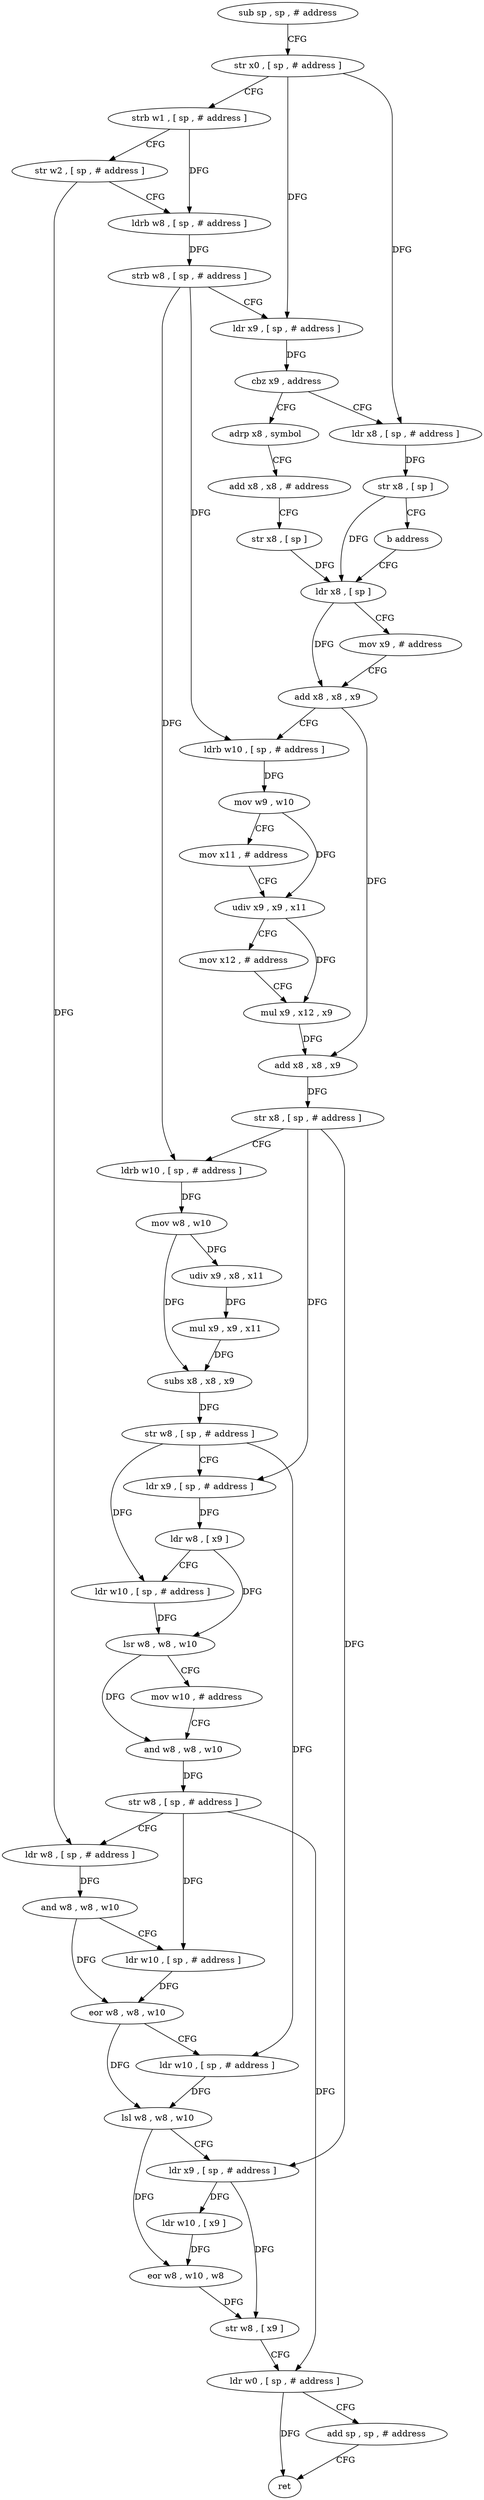 digraph "func" {
"4212896" [label = "sub sp , sp , # address" ]
"4212900" [label = "str x0 , [ sp , # address ]" ]
"4212904" [label = "strb w1 , [ sp , # address ]" ]
"4212908" [label = "str w2 , [ sp , # address ]" ]
"4212912" [label = "ldrb w8 , [ sp , # address ]" ]
"4212916" [label = "strb w8 , [ sp , # address ]" ]
"4212920" [label = "ldr x9 , [ sp , # address ]" ]
"4212924" [label = "cbz x9 , address" ]
"4212940" [label = "adrp x8 , symbol" ]
"4212928" [label = "ldr x8 , [ sp , # address ]" ]
"4212944" [label = "add x8 , x8 , # address" ]
"4212948" [label = "str x8 , [ sp ]" ]
"4212952" [label = "ldr x8 , [ sp ]" ]
"4212932" [label = "str x8 , [ sp ]" ]
"4212936" [label = "b address" ]
"4212956" [label = "mov x9 , # address" ]
"4212960" [label = "add x8 , x8 , x9" ]
"4212964" [label = "ldrb w10 , [ sp , # address ]" ]
"4212968" [label = "mov w9 , w10" ]
"4212972" [label = "mov x11 , # address" ]
"4212976" [label = "udiv x9 , x9 , x11" ]
"4212980" [label = "mov x12 , # address" ]
"4212984" [label = "mul x9 , x12 , x9" ]
"4212988" [label = "add x8 , x8 , x9" ]
"4212992" [label = "str x8 , [ sp , # address ]" ]
"4212996" [label = "ldrb w10 , [ sp , # address ]" ]
"4213000" [label = "mov w8 , w10" ]
"4213004" [label = "udiv x9 , x8 , x11" ]
"4213008" [label = "mul x9 , x9 , x11" ]
"4213012" [label = "subs x8 , x8 , x9" ]
"4213016" [label = "str w8 , [ sp , # address ]" ]
"4213020" [label = "ldr x9 , [ sp , # address ]" ]
"4213024" [label = "ldr w8 , [ x9 ]" ]
"4213028" [label = "ldr w10 , [ sp , # address ]" ]
"4213032" [label = "lsr w8 , w8 , w10" ]
"4213036" [label = "mov w10 , # address" ]
"4213040" [label = "and w8 , w8 , w10" ]
"4213044" [label = "str w8 , [ sp , # address ]" ]
"4213048" [label = "ldr w8 , [ sp , # address ]" ]
"4213052" [label = "and w8 , w8 , w10" ]
"4213056" [label = "ldr w10 , [ sp , # address ]" ]
"4213060" [label = "eor w8 , w8 , w10" ]
"4213064" [label = "ldr w10 , [ sp , # address ]" ]
"4213068" [label = "lsl w8 , w8 , w10" ]
"4213072" [label = "ldr x9 , [ sp , # address ]" ]
"4213076" [label = "ldr w10 , [ x9 ]" ]
"4213080" [label = "eor w8 , w10 , w8" ]
"4213084" [label = "str w8 , [ x9 ]" ]
"4213088" [label = "ldr w0 , [ sp , # address ]" ]
"4213092" [label = "add sp , sp , # address" ]
"4213096" [label = "ret" ]
"4212896" -> "4212900" [ label = "CFG" ]
"4212900" -> "4212904" [ label = "CFG" ]
"4212900" -> "4212920" [ label = "DFG" ]
"4212900" -> "4212928" [ label = "DFG" ]
"4212904" -> "4212908" [ label = "CFG" ]
"4212904" -> "4212912" [ label = "DFG" ]
"4212908" -> "4212912" [ label = "CFG" ]
"4212908" -> "4213048" [ label = "DFG" ]
"4212912" -> "4212916" [ label = "DFG" ]
"4212916" -> "4212920" [ label = "CFG" ]
"4212916" -> "4212964" [ label = "DFG" ]
"4212916" -> "4212996" [ label = "DFG" ]
"4212920" -> "4212924" [ label = "DFG" ]
"4212924" -> "4212940" [ label = "CFG" ]
"4212924" -> "4212928" [ label = "CFG" ]
"4212940" -> "4212944" [ label = "CFG" ]
"4212928" -> "4212932" [ label = "DFG" ]
"4212944" -> "4212948" [ label = "CFG" ]
"4212948" -> "4212952" [ label = "DFG" ]
"4212952" -> "4212956" [ label = "CFG" ]
"4212952" -> "4212960" [ label = "DFG" ]
"4212932" -> "4212936" [ label = "CFG" ]
"4212932" -> "4212952" [ label = "DFG" ]
"4212936" -> "4212952" [ label = "CFG" ]
"4212956" -> "4212960" [ label = "CFG" ]
"4212960" -> "4212964" [ label = "CFG" ]
"4212960" -> "4212988" [ label = "DFG" ]
"4212964" -> "4212968" [ label = "DFG" ]
"4212968" -> "4212972" [ label = "CFG" ]
"4212968" -> "4212976" [ label = "DFG" ]
"4212972" -> "4212976" [ label = "CFG" ]
"4212976" -> "4212980" [ label = "CFG" ]
"4212976" -> "4212984" [ label = "DFG" ]
"4212980" -> "4212984" [ label = "CFG" ]
"4212984" -> "4212988" [ label = "DFG" ]
"4212988" -> "4212992" [ label = "DFG" ]
"4212992" -> "4212996" [ label = "CFG" ]
"4212992" -> "4213020" [ label = "DFG" ]
"4212992" -> "4213072" [ label = "DFG" ]
"4212996" -> "4213000" [ label = "DFG" ]
"4213000" -> "4213004" [ label = "DFG" ]
"4213000" -> "4213012" [ label = "DFG" ]
"4213004" -> "4213008" [ label = "DFG" ]
"4213008" -> "4213012" [ label = "DFG" ]
"4213012" -> "4213016" [ label = "DFG" ]
"4213016" -> "4213020" [ label = "CFG" ]
"4213016" -> "4213028" [ label = "DFG" ]
"4213016" -> "4213064" [ label = "DFG" ]
"4213020" -> "4213024" [ label = "DFG" ]
"4213024" -> "4213028" [ label = "CFG" ]
"4213024" -> "4213032" [ label = "DFG" ]
"4213028" -> "4213032" [ label = "DFG" ]
"4213032" -> "4213036" [ label = "CFG" ]
"4213032" -> "4213040" [ label = "DFG" ]
"4213036" -> "4213040" [ label = "CFG" ]
"4213040" -> "4213044" [ label = "DFG" ]
"4213044" -> "4213048" [ label = "CFG" ]
"4213044" -> "4213056" [ label = "DFG" ]
"4213044" -> "4213088" [ label = "DFG" ]
"4213048" -> "4213052" [ label = "DFG" ]
"4213052" -> "4213056" [ label = "CFG" ]
"4213052" -> "4213060" [ label = "DFG" ]
"4213056" -> "4213060" [ label = "DFG" ]
"4213060" -> "4213064" [ label = "CFG" ]
"4213060" -> "4213068" [ label = "DFG" ]
"4213064" -> "4213068" [ label = "DFG" ]
"4213068" -> "4213072" [ label = "CFG" ]
"4213068" -> "4213080" [ label = "DFG" ]
"4213072" -> "4213076" [ label = "DFG" ]
"4213072" -> "4213084" [ label = "DFG" ]
"4213076" -> "4213080" [ label = "DFG" ]
"4213080" -> "4213084" [ label = "DFG" ]
"4213084" -> "4213088" [ label = "CFG" ]
"4213088" -> "4213092" [ label = "CFG" ]
"4213088" -> "4213096" [ label = "DFG" ]
"4213092" -> "4213096" [ label = "CFG" ]
}
